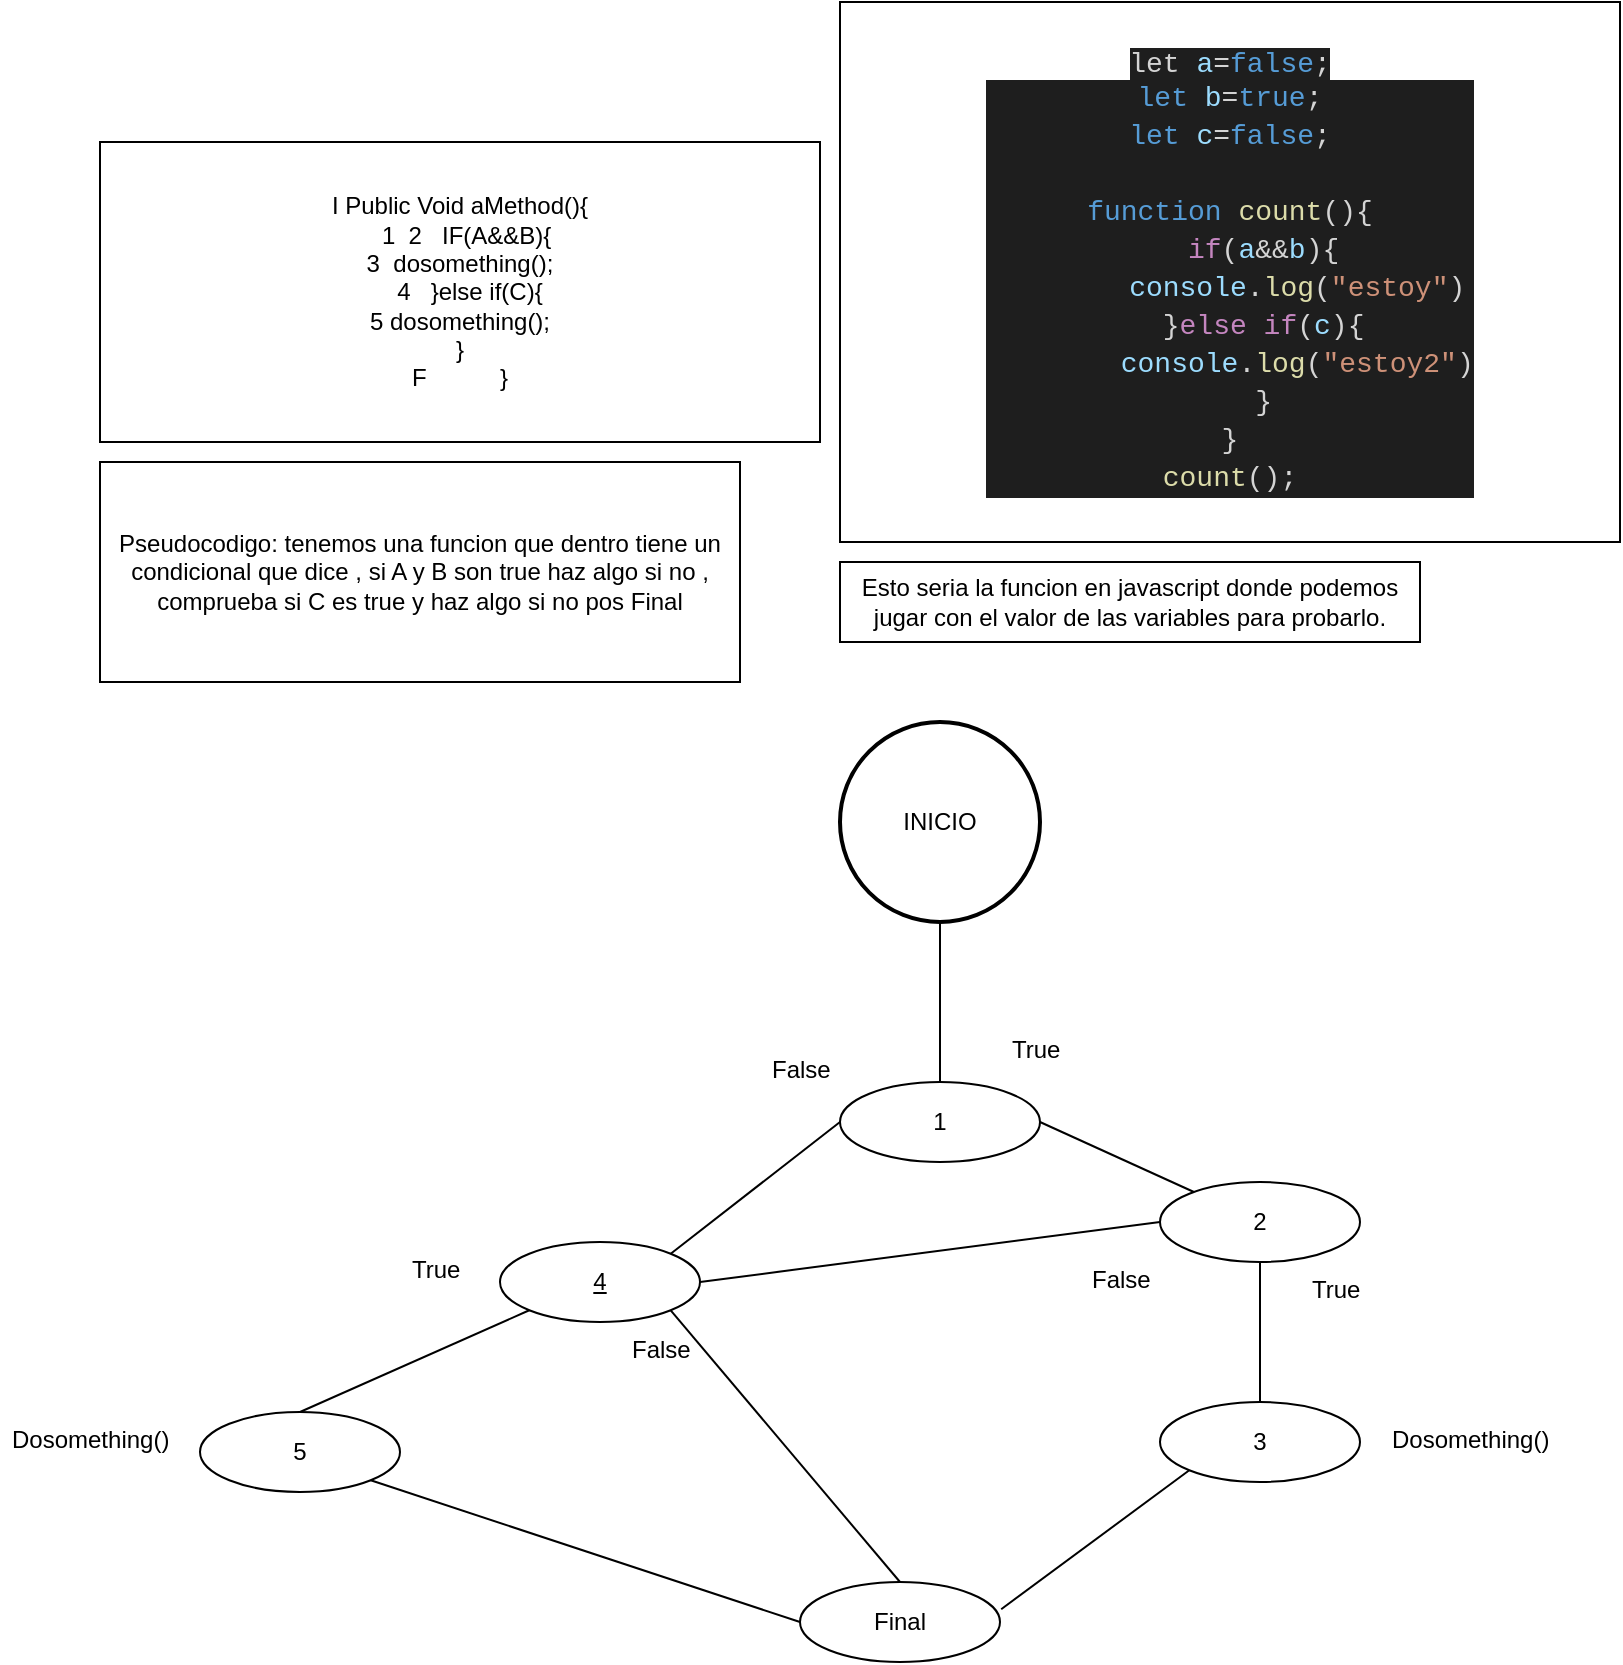 <mxfile version="20.8.16" type="device"><diagram name="Página-1" id="bzXWartSEQakuVAUUbt-"><mxGraphModel dx="2103" dy="614" grid="1" gridSize="10" guides="1" tooltips="1" connect="1" arrows="1" fold="1" page="1" pageScale="1" pageWidth="827" pageHeight="1169" math="0" shadow="0"><root><mxCell id="0"/><mxCell id="1" parent="0"/><mxCell id="BEKhYx-FVWm_nlpbqYH4-1" value="I Public Void aMethod(){&lt;br&gt;&amp;nbsp; 1&amp;nbsp; 2&amp;nbsp; &amp;nbsp;IF(A&amp;amp;&amp;amp;B){&lt;br&gt;3&amp;nbsp; dosomething();&lt;br&gt;&amp;nbsp; &amp;nbsp;4&amp;nbsp; &amp;nbsp;}else if(C){&lt;br&gt;5 dosomething();&lt;br&gt;}&lt;br&gt;F&amp;nbsp; &amp;nbsp; &amp;nbsp; &amp;nbsp; &amp;nbsp; &amp;nbsp;}" style="whiteSpace=wrap;html=1;align=center;" parent="1" vertex="1"><mxGeometry x="-10" y="160" width="360" height="150" as="geometry"/></mxCell><mxCell id="BEKhYx-FVWm_nlpbqYH4-2" value="Pseudocodigo: tenemos una funcion que dentro tiene un condicional que dice , si A y B son true haz algo si no , comprueba si C es true y haz algo si no pos Final" style="whiteSpace=wrap;html=1;align=center;" parent="1" vertex="1"><mxGeometry x="-10" y="320" width="320" height="110" as="geometry"/></mxCell><mxCell id="BEKhYx-FVWm_nlpbqYH4-3" value="&lt;span style=&quot;background-color: rgb(30, 30, 30); color: rgb(212, 212, 212); font-family: Consolas, &amp;quot;Courier New&amp;quot;, monospace; font-size: 14px;&quot;&gt;let &lt;/span&gt;&lt;span style=&quot;background-color: rgb(30, 30, 30); font-family: Consolas, &amp;quot;Courier New&amp;quot;, monospace; font-size: 14px; color: rgb(156, 220, 254);&quot;&gt;a&lt;/span&gt;&lt;span style=&quot;background-color: rgb(30, 30, 30); color: rgb(212, 212, 212); font-family: Consolas, &amp;quot;Courier New&amp;quot;, monospace; font-size: 14px;&quot;&gt;=&lt;/span&gt;&lt;span style=&quot;background-color: rgb(30, 30, 30); font-family: Consolas, &amp;quot;Courier New&amp;quot;, monospace; font-size: 14px; color: rgb(86, 156, 214);&quot;&gt;false&lt;/span&gt;&lt;span style=&quot;background-color: rgb(30, 30, 30); color: rgb(212, 212, 212); font-family: Consolas, &amp;quot;Courier New&amp;quot;, monospace; font-size: 14px;&quot;&gt;;&lt;/span&gt;&lt;br&gt;&lt;div style=&quot;color: rgb(212, 212, 212); background-color: rgb(30, 30, 30); font-family: Consolas, &amp;quot;Courier New&amp;quot;, monospace; font-size: 14px; line-height: 19px;&quot;&gt;&lt;div&gt;&lt;span style=&quot;color: #569cd6;&quot;&gt;let&lt;/span&gt; &lt;span style=&quot;color: #9cdcfe;&quot;&gt;b&lt;/span&gt;=&lt;span style=&quot;color: #569cd6;&quot;&gt;true&lt;/span&gt;;&lt;/div&gt;&lt;div&gt;&lt;span style=&quot;color: #569cd6;&quot;&gt;let&lt;/span&gt; &lt;span style=&quot;color: #9cdcfe;&quot;&gt;c&lt;/span&gt;=&lt;span style=&quot;color: #569cd6;&quot;&gt;false&lt;/span&gt;;&lt;/div&gt;&lt;br&gt;&lt;div&gt;&lt;span style=&quot;color: #569cd6;&quot;&gt;function&lt;/span&gt; &lt;span style=&quot;color: #dcdcaa;&quot;&gt;count&lt;/span&gt;(){&lt;/div&gt;&lt;div&gt;&amp;nbsp; &amp;nbsp; &lt;span style=&quot;color: #c586c0;&quot;&gt;if&lt;/span&gt;(&lt;span style=&quot;color: #9cdcfe;&quot;&gt;a&lt;/span&gt;&amp;amp;&amp;amp;&lt;span style=&quot;color: #9cdcfe;&quot;&gt;b&lt;/span&gt;){&lt;/div&gt;&lt;div&gt;&amp;nbsp; &amp;nbsp; &amp;nbsp; &amp;nbsp; &lt;span style=&quot;color: #9cdcfe;&quot;&gt;console&lt;/span&gt;.&lt;span style=&quot;color: #dcdcaa;&quot;&gt;log&lt;/span&gt;(&lt;span style=&quot;color: #ce9178;&quot;&gt;&quot;estoy&quot;&lt;/span&gt;)&lt;/div&gt;&lt;div&gt;&amp;nbsp; &amp;nbsp; }&lt;span style=&quot;color: #c586c0;&quot;&gt;else&lt;/span&gt; &lt;span style=&quot;color: #c586c0;&quot;&gt;if&lt;/span&gt;(&lt;span style=&quot;color: #9cdcfe;&quot;&gt;c&lt;/span&gt;){&lt;/div&gt;&lt;div&gt;&amp;nbsp; &amp;nbsp; &amp;nbsp; &amp;nbsp; &lt;span style=&quot;color: #9cdcfe;&quot;&gt;console&lt;/span&gt;.&lt;span style=&quot;color: #dcdcaa;&quot;&gt;log&lt;/span&gt;(&lt;span style=&quot;color: #ce9178;&quot;&gt;&quot;estoy2&quot;&lt;/span&gt;)&lt;/div&gt;&lt;div&gt;&amp;nbsp; &amp;nbsp; }&lt;/div&gt;&lt;div&gt;}&lt;/div&gt;&lt;div&gt;&lt;span style=&quot;color: #dcdcaa;&quot;&gt;count&lt;/span&gt;();&lt;/div&gt;&lt;/div&gt;" style="whiteSpace=wrap;html=1;align=center;" parent="1" vertex="1"><mxGeometry x="360" y="90" width="390" height="270" as="geometry"/></mxCell><mxCell id="BEKhYx-FVWm_nlpbqYH4-4" value="Esto seria la funcion en javascript donde podemos jugar con el valor de las variables para probarlo." style="whiteSpace=wrap;html=1;align=center;" parent="1" vertex="1"><mxGeometry x="360" y="370" width="290" height="40" as="geometry"/></mxCell><mxCell id="BEKhYx-FVWm_nlpbqYH4-5" value="INICIO" style="strokeWidth=2;html=1;shape=mxgraph.flowchart.start_2;whiteSpace=wrap;" parent="1" vertex="1"><mxGeometry x="360" y="450" width="100" height="100" as="geometry"/></mxCell><mxCell id="BEKhYx-FVWm_nlpbqYH4-7" value="" style="endArrow=none;html=1;rounded=0;entryX=0.5;entryY=1;entryDx=0;entryDy=0;entryPerimeter=0;" parent="1" target="BEKhYx-FVWm_nlpbqYH4-5" edge="1"><mxGeometry relative="1" as="geometry"><mxPoint x="410" y="630" as="sourcePoint"/><mxPoint x="490" y="500" as="targetPoint"/></mxGeometry></mxCell><mxCell id="BEKhYx-FVWm_nlpbqYH4-8" value="1" style="ellipse;whiteSpace=wrap;html=1;align=center;" parent="1" vertex="1"><mxGeometry x="360" y="630" width="100" height="40" as="geometry"/></mxCell><mxCell id="BEKhYx-FVWm_nlpbqYH4-9" value="" style="endArrow=none;html=1;rounded=0;exitX=1;exitY=0.5;exitDx=0;exitDy=0;" parent="1" source="BEKhYx-FVWm_nlpbqYH4-8" target="BEKhYx-FVWm_nlpbqYH4-10" edge="1"><mxGeometry relative="1" as="geometry"><mxPoint x="330" y="500" as="sourcePoint"/><mxPoint x="520" y="700" as="targetPoint"/></mxGeometry></mxCell><mxCell id="BEKhYx-FVWm_nlpbqYH4-10" value="2" style="ellipse;whiteSpace=wrap;html=1;align=center;" parent="1" vertex="1"><mxGeometry x="520" y="680" width="100" height="40" as="geometry"/></mxCell><mxCell id="BEKhYx-FVWm_nlpbqYH4-11" value="3" style="ellipse;whiteSpace=wrap;html=1;align=center;" parent="1" vertex="1"><mxGeometry x="520" y="790" width="100" height="40" as="geometry"/></mxCell><mxCell id="BEKhYx-FVWm_nlpbqYH4-12" value="" style="endArrow=none;html=1;rounded=0;exitX=0.5;exitY=0;exitDx=0;exitDy=0;" parent="1" source="BEKhYx-FVWm_nlpbqYH4-11" edge="1"><mxGeometry relative="1" as="geometry"><mxPoint x="330" y="500" as="sourcePoint"/><mxPoint x="570" y="720" as="targetPoint"/></mxGeometry></mxCell><mxCell id="BEKhYx-FVWm_nlpbqYH4-13" value="True" style="text;strokeColor=none;fillColor=none;spacingLeft=4;spacingRight=4;overflow=hidden;rotatable=0;points=[[0,0.5],[1,0.5]];portConstraint=eastwest;fontSize=12;" parent="1" vertex="1"><mxGeometry x="440" y="600" width="40" height="30" as="geometry"/></mxCell><mxCell id="BEKhYx-FVWm_nlpbqYH4-14" value="True" style="text;strokeColor=none;fillColor=none;spacingLeft=4;spacingRight=4;overflow=hidden;rotatable=0;points=[[0,0.5],[1,0.5]];portConstraint=eastwest;fontSize=12;" parent="1" vertex="1"><mxGeometry x="590" y="720" width="40" height="30" as="geometry"/></mxCell><mxCell id="BEKhYx-FVWm_nlpbqYH4-15" value="Final" style="ellipse;whiteSpace=wrap;html=1;align=center;" parent="1" vertex="1"><mxGeometry x="340" y="880" width="100" height="40" as="geometry"/></mxCell><mxCell id="BEKhYx-FVWm_nlpbqYH4-16" value="" style="endArrow=none;html=1;rounded=0;entryX=0;entryY=1;entryDx=0;entryDy=0;exitX=1.006;exitY=0.34;exitDx=0;exitDy=0;exitPerimeter=0;" parent="1" source="BEKhYx-FVWm_nlpbqYH4-15" target="BEKhYx-FVWm_nlpbqYH4-11" edge="1"><mxGeometry relative="1" as="geometry"><mxPoint x="330" y="600" as="sourcePoint"/><mxPoint x="490" y="600" as="targetPoint"/></mxGeometry></mxCell><mxCell id="BEKhYx-FVWm_nlpbqYH4-17" value="Dosomething()" style="text;strokeColor=none;fillColor=none;spacingLeft=4;spacingRight=4;overflow=hidden;rotatable=0;points=[[0,0.5],[1,0.5]];portConstraint=eastwest;fontSize=12;" parent="1" vertex="1"><mxGeometry x="630" y="795" width="90" height="30" as="geometry"/></mxCell><mxCell id="BEKhYx-FVWm_nlpbqYH4-18" value="4" style="ellipse;whiteSpace=wrap;html=1;align=center;fontStyle=4;" parent="1" vertex="1"><mxGeometry x="190" y="710" width="100" height="40" as="geometry"/></mxCell><mxCell id="BEKhYx-FVWm_nlpbqYH4-19" value="" style="endArrow=none;html=1;rounded=0;exitX=1;exitY=0;exitDx=0;exitDy=0;entryX=0;entryY=0.5;entryDx=0;entryDy=0;" parent="1" source="BEKhYx-FVWm_nlpbqYH4-18" target="BEKhYx-FVWm_nlpbqYH4-8" edge="1"><mxGeometry relative="1" as="geometry"><mxPoint x="330" y="600" as="sourcePoint"/><mxPoint x="490" y="600" as="targetPoint"/></mxGeometry></mxCell><mxCell id="BEKhYx-FVWm_nlpbqYH4-20" value="False" style="text;strokeColor=none;fillColor=none;spacingLeft=4;spacingRight=4;overflow=hidden;rotatable=0;points=[[0,0.5],[1,0.5]];portConstraint=eastwest;fontSize=12;" parent="1" vertex="1"><mxGeometry x="320" y="610" width="40" height="30" as="geometry"/></mxCell><mxCell id="BEKhYx-FVWm_nlpbqYH4-21" value="5" style="ellipse;whiteSpace=wrap;html=1;align=center;" parent="1" vertex="1"><mxGeometry x="40" y="795" width="100" height="40" as="geometry"/></mxCell><mxCell id="BEKhYx-FVWm_nlpbqYH4-22" value="" style="endArrow=none;html=1;rounded=0;exitX=0;exitY=1;exitDx=0;exitDy=0;entryX=0.5;entryY=0;entryDx=0;entryDy=0;" parent="1" source="BEKhYx-FVWm_nlpbqYH4-18" target="BEKhYx-FVWm_nlpbqYH4-21" edge="1"><mxGeometry relative="1" as="geometry"><mxPoint x="330" y="700" as="sourcePoint"/><mxPoint x="490" y="700" as="targetPoint"/></mxGeometry></mxCell><mxCell id="BEKhYx-FVWm_nlpbqYH4-23" value="True" style="text;strokeColor=none;fillColor=none;spacingLeft=4;spacingRight=4;overflow=hidden;rotatable=0;points=[[0,0.5],[1,0.5]];portConstraint=eastwest;fontSize=12;" parent="1" vertex="1"><mxGeometry x="140" y="710" width="40" height="30" as="geometry"/></mxCell><mxCell id="BEKhYx-FVWm_nlpbqYH4-25" value="" style="endArrow=none;html=1;rounded=0;entryX=0;entryY=0.5;entryDx=0;entryDy=0;exitX=1;exitY=0.5;exitDx=0;exitDy=0;" parent="1" source="BEKhYx-FVWm_nlpbqYH4-18" target="BEKhYx-FVWm_nlpbqYH4-10" edge="1"><mxGeometry relative="1" as="geometry"><mxPoint x="330" y="600" as="sourcePoint"/><mxPoint x="490" y="600" as="targetPoint"/></mxGeometry></mxCell><mxCell id="BEKhYx-FVWm_nlpbqYH4-26" value="False" style="text;strokeColor=none;fillColor=none;spacingLeft=4;spacingRight=4;overflow=hidden;rotatable=0;points=[[0,0.5],[1,0.5]];portConstraint=eastwest;fontSize=12;" parent="1" vertex="1"><mxGeometry x="480" y="715" width="40" height="30" as="geometry"/></mxCell><mxCell id="BEKhYx-FVWm_nlpbqYH4-27" value="" style="endArrow=none;html=1;rounded=0;exitX=1;exitY=1;exitDx=0;exitDy=0;entryX=0;entryY=0.5;entryDx=0;entryDy=0;" parent="1" source="BEKhYx-FVWm_nlpbqYH4-21" target="BEKhYx-FVWm_nlpbqYH4-15" edge="1"><mxGeometry relative="1" as="geometry"><mxPoint x="330" y="600" as="sourcePoint"/><mxPoint x="490" y="600" as="targetPoint"/></mxGeometry></mxCell><mxCell id="BEKhYx-FVWm_nlpbqYH4-29" value="" style="endArrow=none;html=1;rounded=0;exitX=1;exitY=1;exitDx=0;exitDy=0;entryX=0.5;entryY=0;entryDx=0;entryDy=0;" parent="1" source="BEKhYx-FVWm_nlpbqYH4-18" target="BEKhYx-FVWm_nlpbqYH4-15" edge="1"><mxGeometry relative="1" as="geometry"><mxPoint x="330" y="700" as="sourcePoint"/><mxPoint x="490" y="700" as="targetPoint"/></mxGeometry></mxCell><mxCell id="BEKhYx-FVWm_nlpbqYH4-30" value="False" style="text;strokeColor=none;fillColor=none;spacingLeft=4;spacingRight=4;overflow=hidden;rotatable=0;points=[[0,0.5],[1,0.5]];portConstraint=eastwest;fontSize=12;" parent="1" vertex="1"><mxGeometry x="250" y="750" width="40" height="30" as="geometry"/></mxCell><mxCell id="BEKhYx-FVWm_nlpbqYH4-31" value="Dosomething()" style="text;strokeColor=none;fillColor=none;spacingLeft=4;spacingRight=4;overflow=hidden;rotatable=0;points=[[0,0.5],[1,0.5]];portConstraint=eastwest;fontSize=12;" parent="1" vertex="1"><mxGeometry x="-60" y="795" width="90" height="30" as="geometry"/></mxCell></root></mxGraphModel></diagram></mxfile>